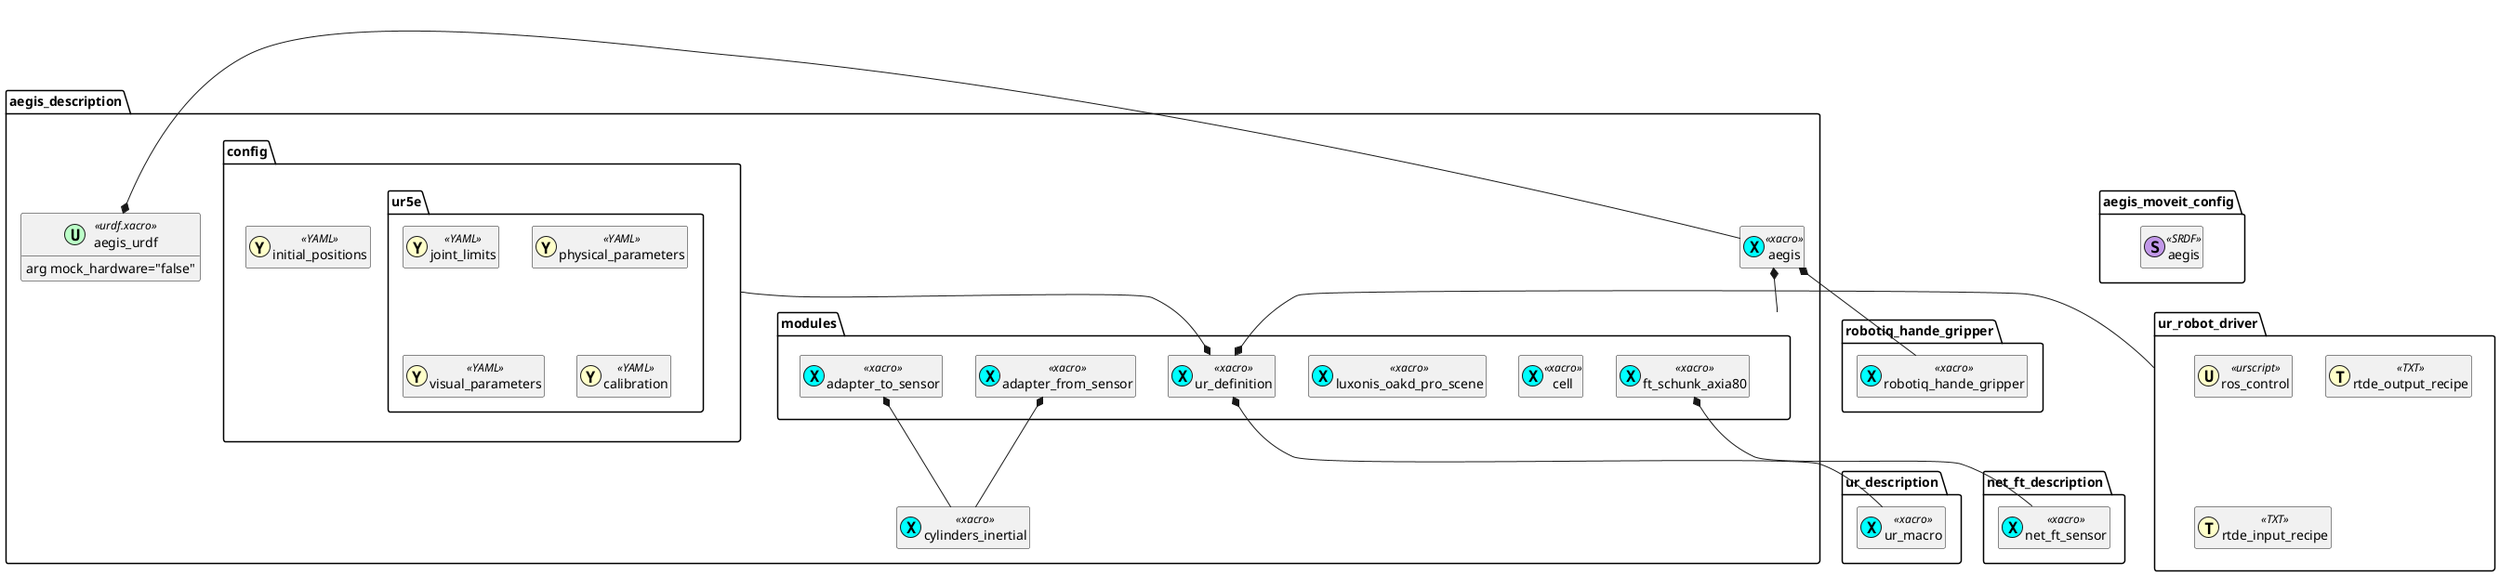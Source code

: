 @startuml
package aegis_description {
    class aegis_urdf << (U,#bcffc8) urdf.xacro >> {
        arg mock_hardware="false"
    }
    class aegis << (X,cyan) xacro >> {}
    class cylinders_inertial << (X,cyan) xacro >> {}

    package modules {
        class cell << (X,cyan) xacro >> {}
        class luxonis_oakd_pro_scene << (X,cyan) xacro >> {}
        class ur_definition << (X,cyan) xacro >> {}
        class adapter_to_sensor << (X,cyan) xacro >> {}
        class ft_schunk_axia80 << (X,cyan) xacro >> {}
        class adapter_from_sensor << (X,cyan) xacro >> {}
    }

    package config {
        class initial_positions << (Y,#ffffc9) YAML >> {}
        package ur5e {
            class joint_limits << (Y,#ffffc9) YAML >> {}
            class physical_parameters << (Y,#ffffc9) YAML >> {}
            class visual_parameters << (Y,#ffffc9) YAML >> {}
            class calibration << (Y,#ffffc9) YAML >> {}
        }
    }
}

package aegis_moveit_config {
    class aegis << (S,#c298e9) SRDF >> {}
}

package robotiq_hande_gripper {
    class robotiq_hande_gripper << (X,cyan) xacro >> {}
}

package net_ft_description {
    class net_ft_sensor << (X,cyan) xacro >> {}
}

package ur_description {
    class ur_macro << (X,cyan) xacro >> {}
}

package ur_robot_driver {
    class ros_control << (U,#ffffc9) urscript >> {}
    class rtde_output_recipe << (T,#ffffc9) TXT >> {}
    class rtde_input_recipe << (T,#ffffc9) TXT >> {}
}


aegis_description.aegis_urdf *-right- aegis_description.aegis
aegis_description.aegis *-- aegis_description.modules
aegis_description.aegis *-- robotiq_hande_gripper.robotiq_hande_gripper

aegis_description.modules.adapter_from_sensor *-- aegis_description.cylinders_inertial
aegis_description.modules.adapter_to_sensor *-- aegis_description.cylinders_inertial
aegis_description.modules.ft_schunk_axia80 *-down- net_ft_description.net_ft_sensor
aegis_description.modules.ur_definition *-down- ur_description.ur_macro
aegis_description.modules.ur_definition *-right- ur_robot_driver
aegis_description.modules.ur_definition *-up- aegis_description.config

hide members
show << urdf.xacro >> fields
@enduml
